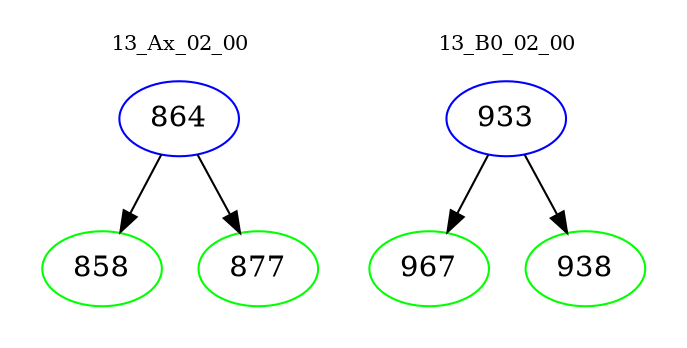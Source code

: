 digraph{
subgraph cluster_0 {
color = white
label = "13_Ax_02_00";
fontsize=10;
T0_864 [label="864", color="blue"]
T0_864 -> T0_858 [color="black"]
T0_858 [label="858", color="green"]
T0_864 -> T0_877 [color="black"]
T0_877 [label="877", color="green"]
}
subgraph cluster_1 {
color = white
label = "13_B0_02_00";
fontsize=10;
T1_933 [label="933", color="blue"]
T1_933 -> T1_967 [color="black"]
T1_967 [label="967", color="green"]
T1_933 -> T1_938 [color="black"]
T1_938 [label="938", color="green"]
}
}
